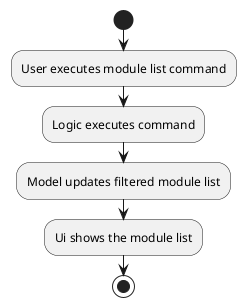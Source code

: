 @startuml
start
:User executes module list command;
:Logic executes command;
:Model updates filtered module list;
:Ui shows the module list;
stop
@enduml
